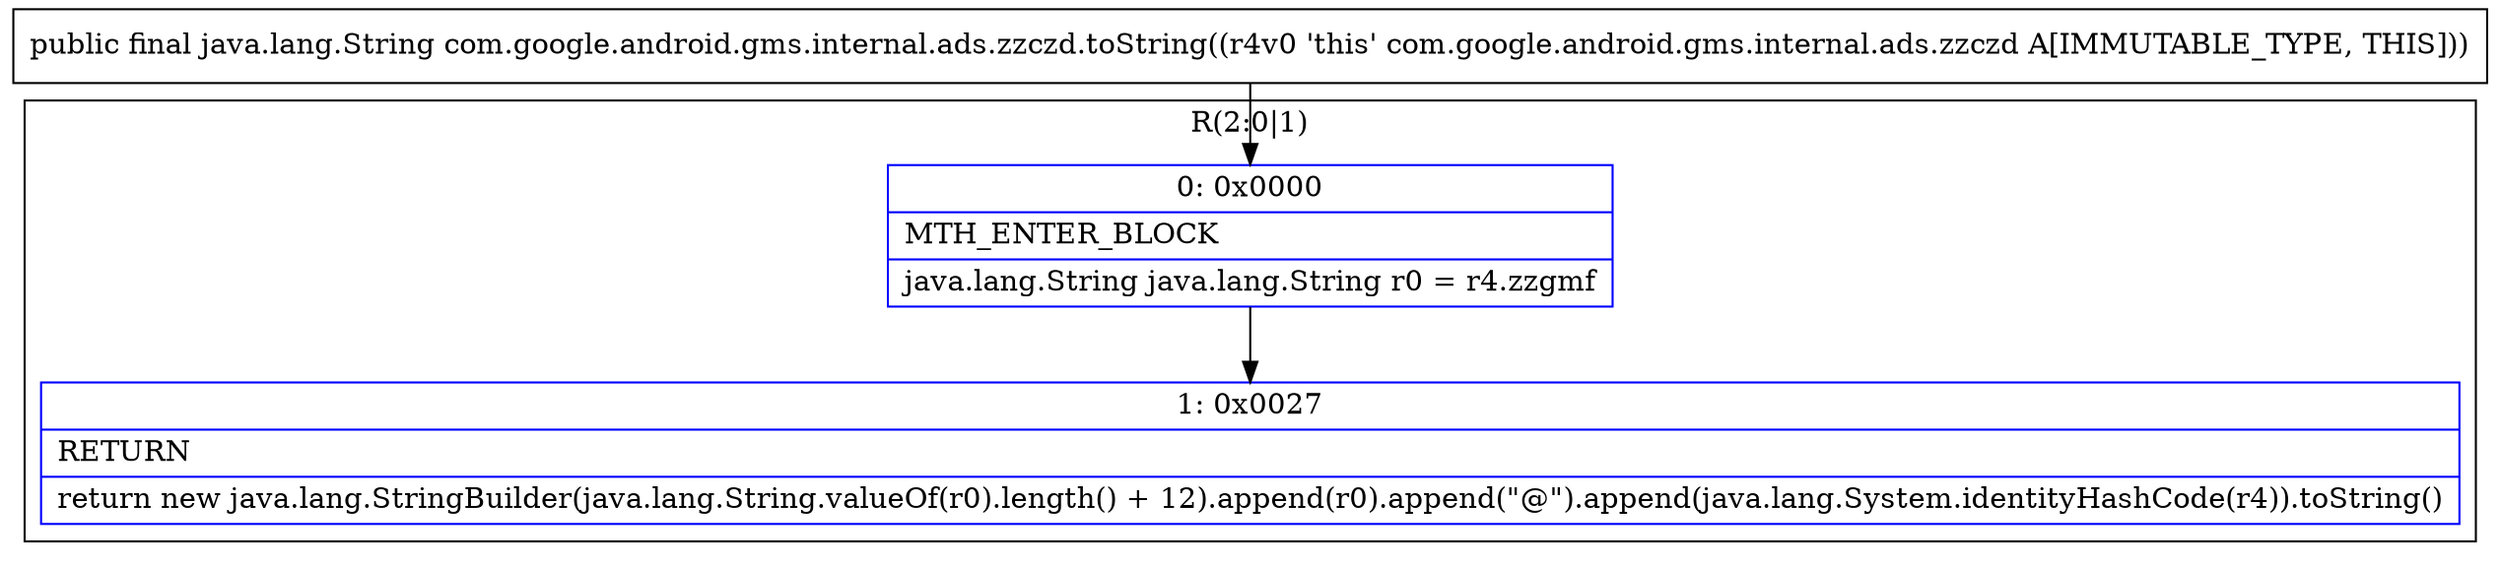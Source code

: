 digraph "CFG forcom.google.android.gms.internal.ads.zzczd.toString()Ljava\/lang\/String;" {
subgraph cluster_Region_1008243396 {
label = "R(2:0|1)";
node [shape=record,color=blue];
Node_0 [shape=record,label="{0\:\ 0x0000|MTH_ENTER_BLOCK\l|java.lang.String java.lang.String r0 = r4.zzgmf\l}"];
Node_1 [shape=record,label="{1\:\ 0x0027|RETURN\l|return new java.lang.StringBuilder(java.lang.String.valueOf(r0).length() + 12).append(r0).append(\"@\").append(java.lang.System.identityHashCode(r4)).toString()\l}"];
}
MethodNode[shape=record,label="{public final java.lang.String com.google.android.gms.internal.ads.zzczd.toString((r4v0 'this' com.google.android.gms.internal.ads.zzczd A[IMMUTABLE_TYPE, THIS])) }"];
MethodNode -> Node_0;
Node_0 -> Node_1;
}

